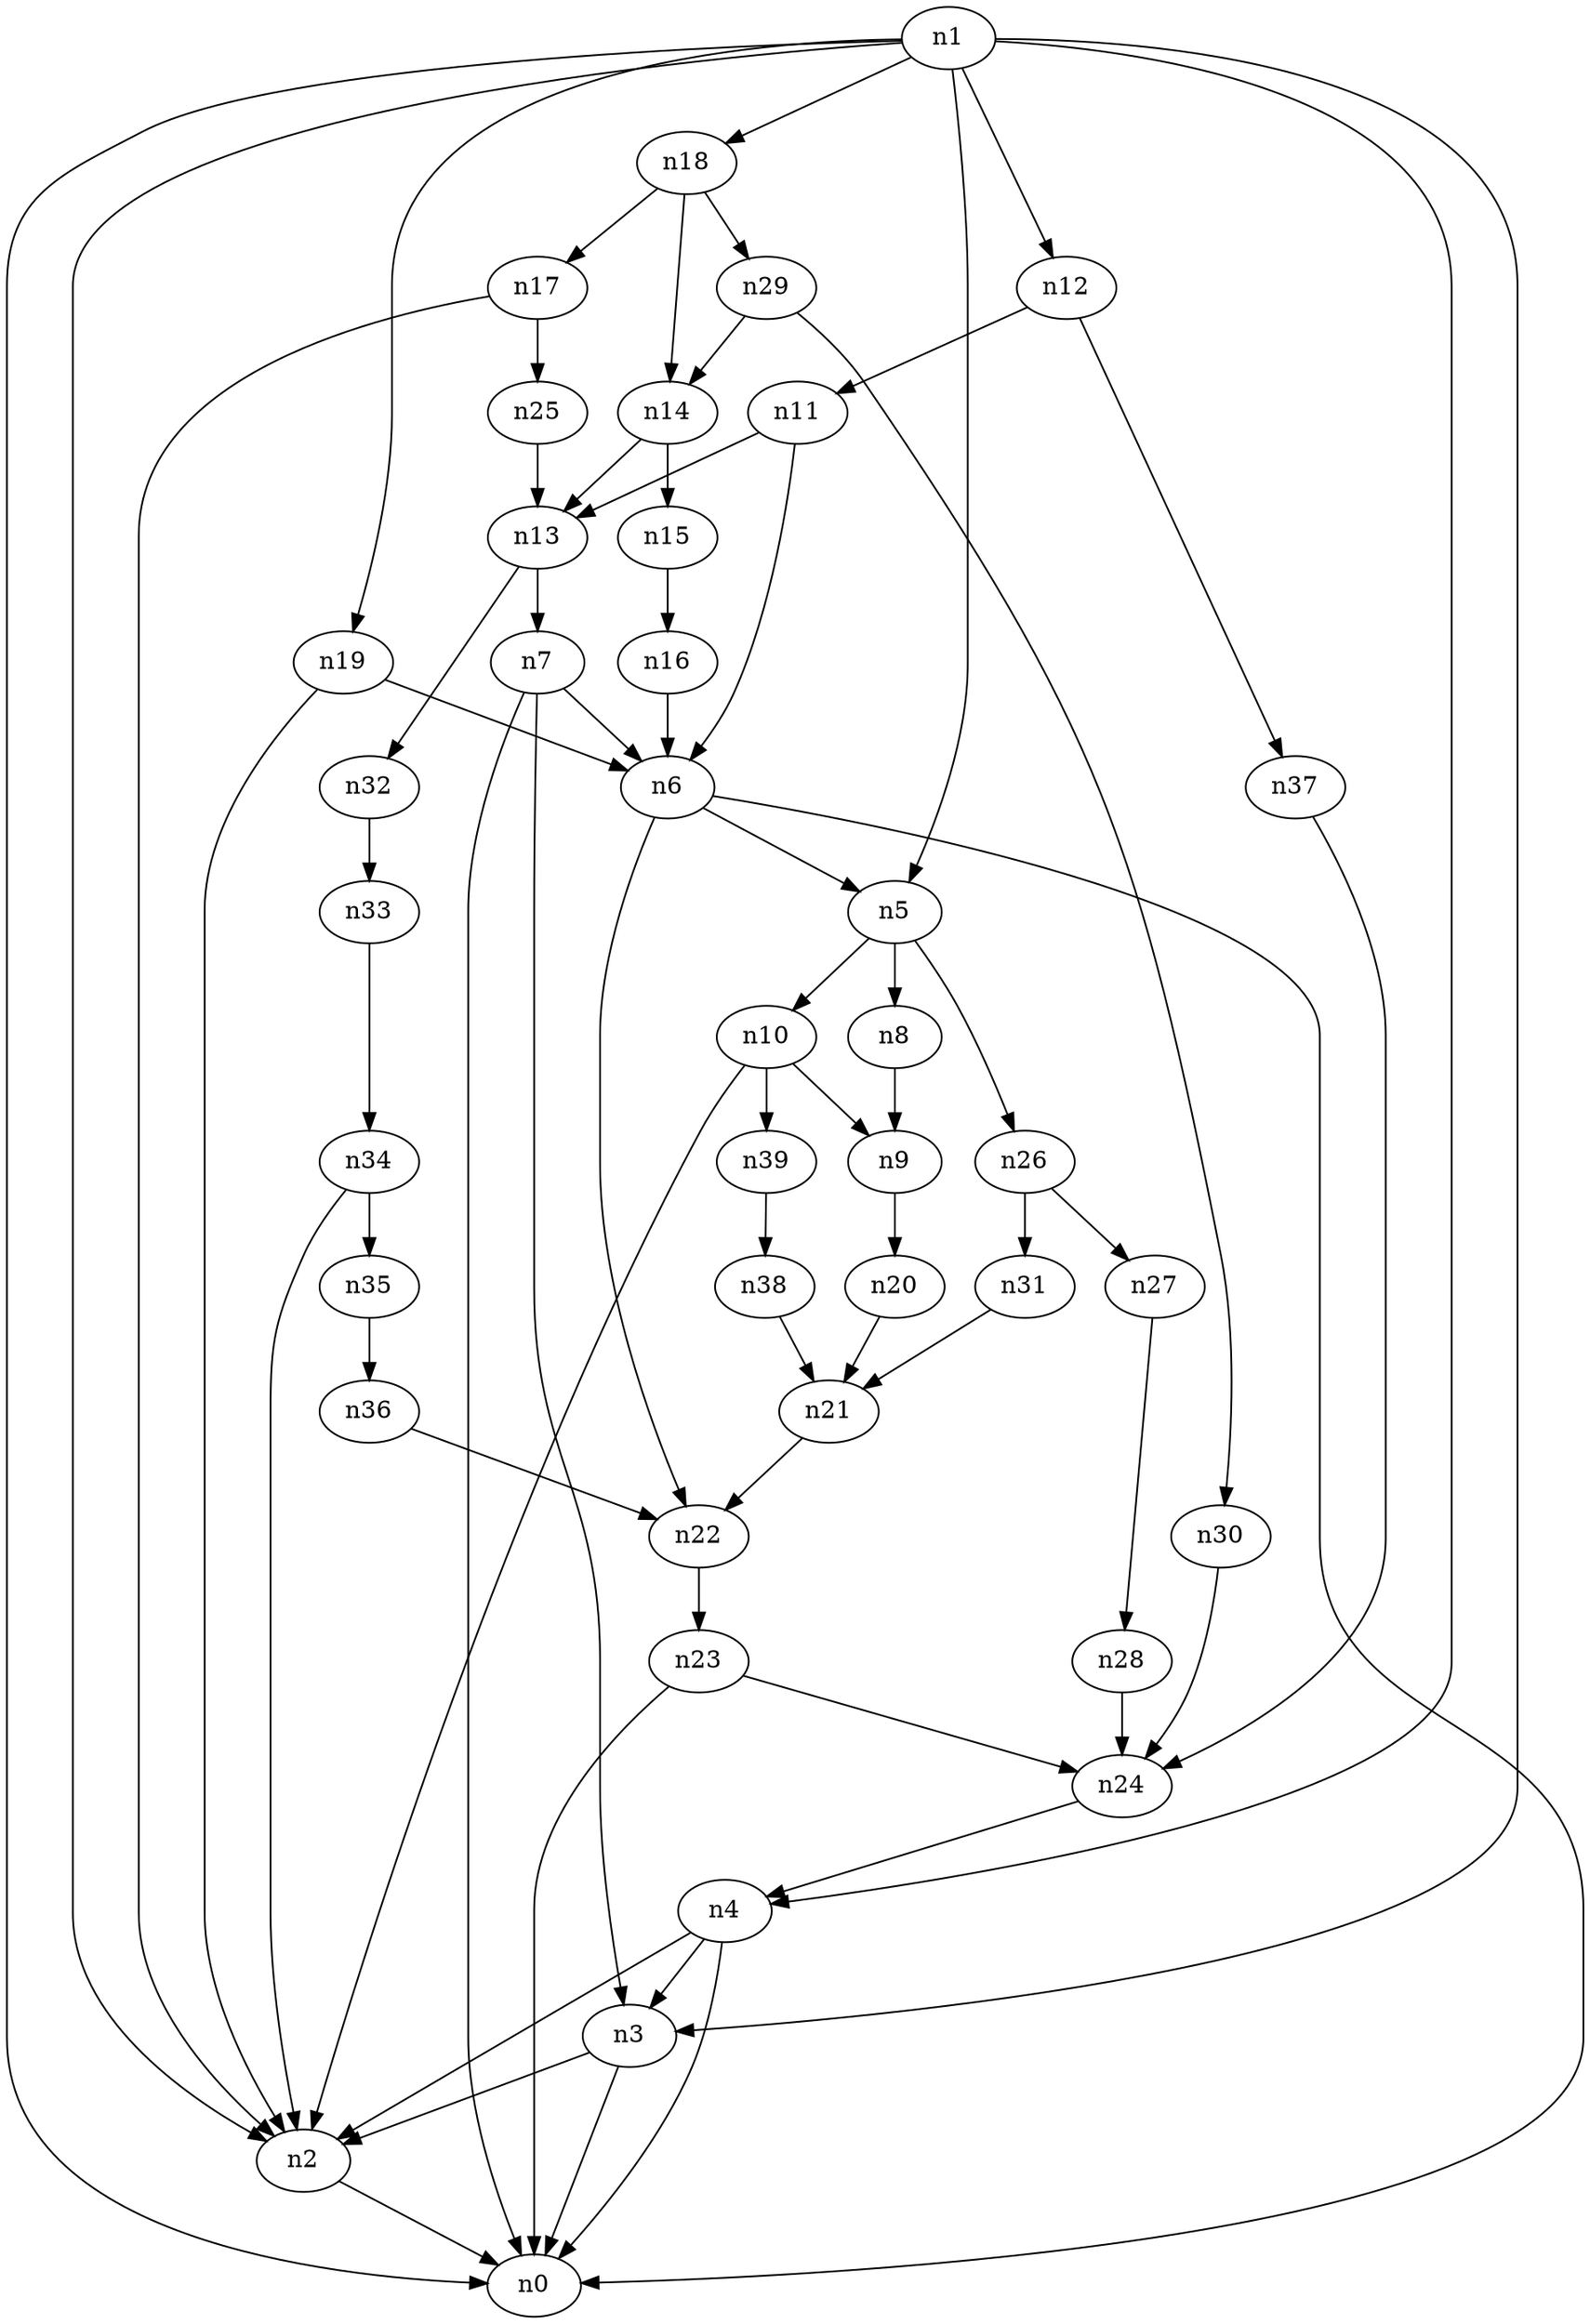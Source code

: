 digraph G {
	n1 -> n0	 [_graphml_id=e0];
	n1 -> n2	 [_graphml_id=e1];
	n1 -> n3	 [_graphml_id=e6];
	n1 -> n4	 [_graphml_id=e9];
	n1 -> n5	 [_graphml_id=e10];
	n1 -> n12	 [_graphml_id=e22];
	n1 -> n18	 [_graphml_id=e45];
	n1 -> n19	 [_graphml_id=e33];
	n2 -> n0	 [_graphml_id=e5];
	n3 -> n0	 [_graphml_id=e8];
	n3 -> n2	 [_graphml_id=e2];
	n4 -> n0	 [_graphml_id=e4];
	n4 -> n2	 [_graphml_id=e7];
	n4 -> n3	 [_graphml_id=e3];
	n5 -> n8	 [_graphml_id=e16];
	n5 -> n10	 [_graphml_id=e25];
	n5 -> n26	 [_graphml_id=e46];
	n6 -> n0	 [_graphml_id=e12];
	n6 -> n5	 [_graphml_id=e11];
	n6 -> n22	 [_graphml_id=e39];
	n7 -> n0	 [_graphml_id=e13];
	n7 -> n3	 [_graphml_id=e14];
	n7 -> n6	 [_graphml_id=e15];
	n8 -> n9	 [_graphml_id=e17];
	n9 -> n20	 [_graphml_id=e36];
	n10 -> n2	 [_graphml_id=e19];
	n10 -> n9	 [_graphml_id=e18];
	n10 -> n39	 [_graphml_id=e68];
	n11 -> n6	 [_graphml_id=e20];
	n11 -> n13	 [_graphml_id=e23];
	n12 -> n11	 [_graphml_id=e21];
	n12 -> n37	 [_graphml_id=e63];
	n13 -> n7	 [_graphml_id=e24];
	n13 -> n32	 [_graphml_id=e56];
	n14 -> n13	 [_graphml_id=e26];
	n14 -> n15	 [_graphml_id=e27];
	n15 -> n16	 [_graphml_id=e28];
	n16 -> n6	 [_graphml_id=e29];
	n17 -> n2	 [_graphml_id=e30];
	n17 -> n25	 [_graphml_id=e44];
	n18 -> n14	 [_graphml_id=e32];
	n18 -> n17	 [_graphml_id=e31];
	n18 -> n29	 [_graphml_id=e50];
	n19 -> n2	 [_graphml_id=e35];
	n19 -> n6	 [_graphml_id=e34];
	n20 -> n21	 [_graphml_id=e37];
	n21 -> n22	 [_graphml_id=e38];
	n22 -> n23	 [_graphml_id=e55];
	n23 -> n0	 [_graphml_id=e40];
	n23 -> n24	 [_graphml_id=e41];
	n24 -> n4	 [_graphml_id=e42];
	n25 -> n13	 [_graphml_id=e43];
	n26 -> n27	 [_graphml_id=e47];
	n26 -> n31	 [_graphml_id=e53];
	n27 -> n28	 [_graphml_id=e48];
	n28 -> n24	 [_graphml_id=e49];
	n29 -> n14	 [_graphml_id=e65];
	n29 -> n30	 [_graphml_id=e51];
	n30 -> n24	 [_graphml_id=e52];
	n31 -> n21	 [_graphml_id=e54];
	n32 -> n33	 [_graphml_id=e57];
	n33 -> n34	 [_graphml_id=e58];
	n34 -> n2	 [_graphml_id=e59];
	n34 -> n35	 [_graphml_id=e60];
	n35 -> n36	 [_graphml_id=e61];
	n36 -> n22	 [_graphml_id=e62];
	n37 -> n24	 [_graphml_id=e64];
	n38 -> n21	 [_graphml_id=e66];
	n39 -> n38	 [_graphml_id=e67];
}
